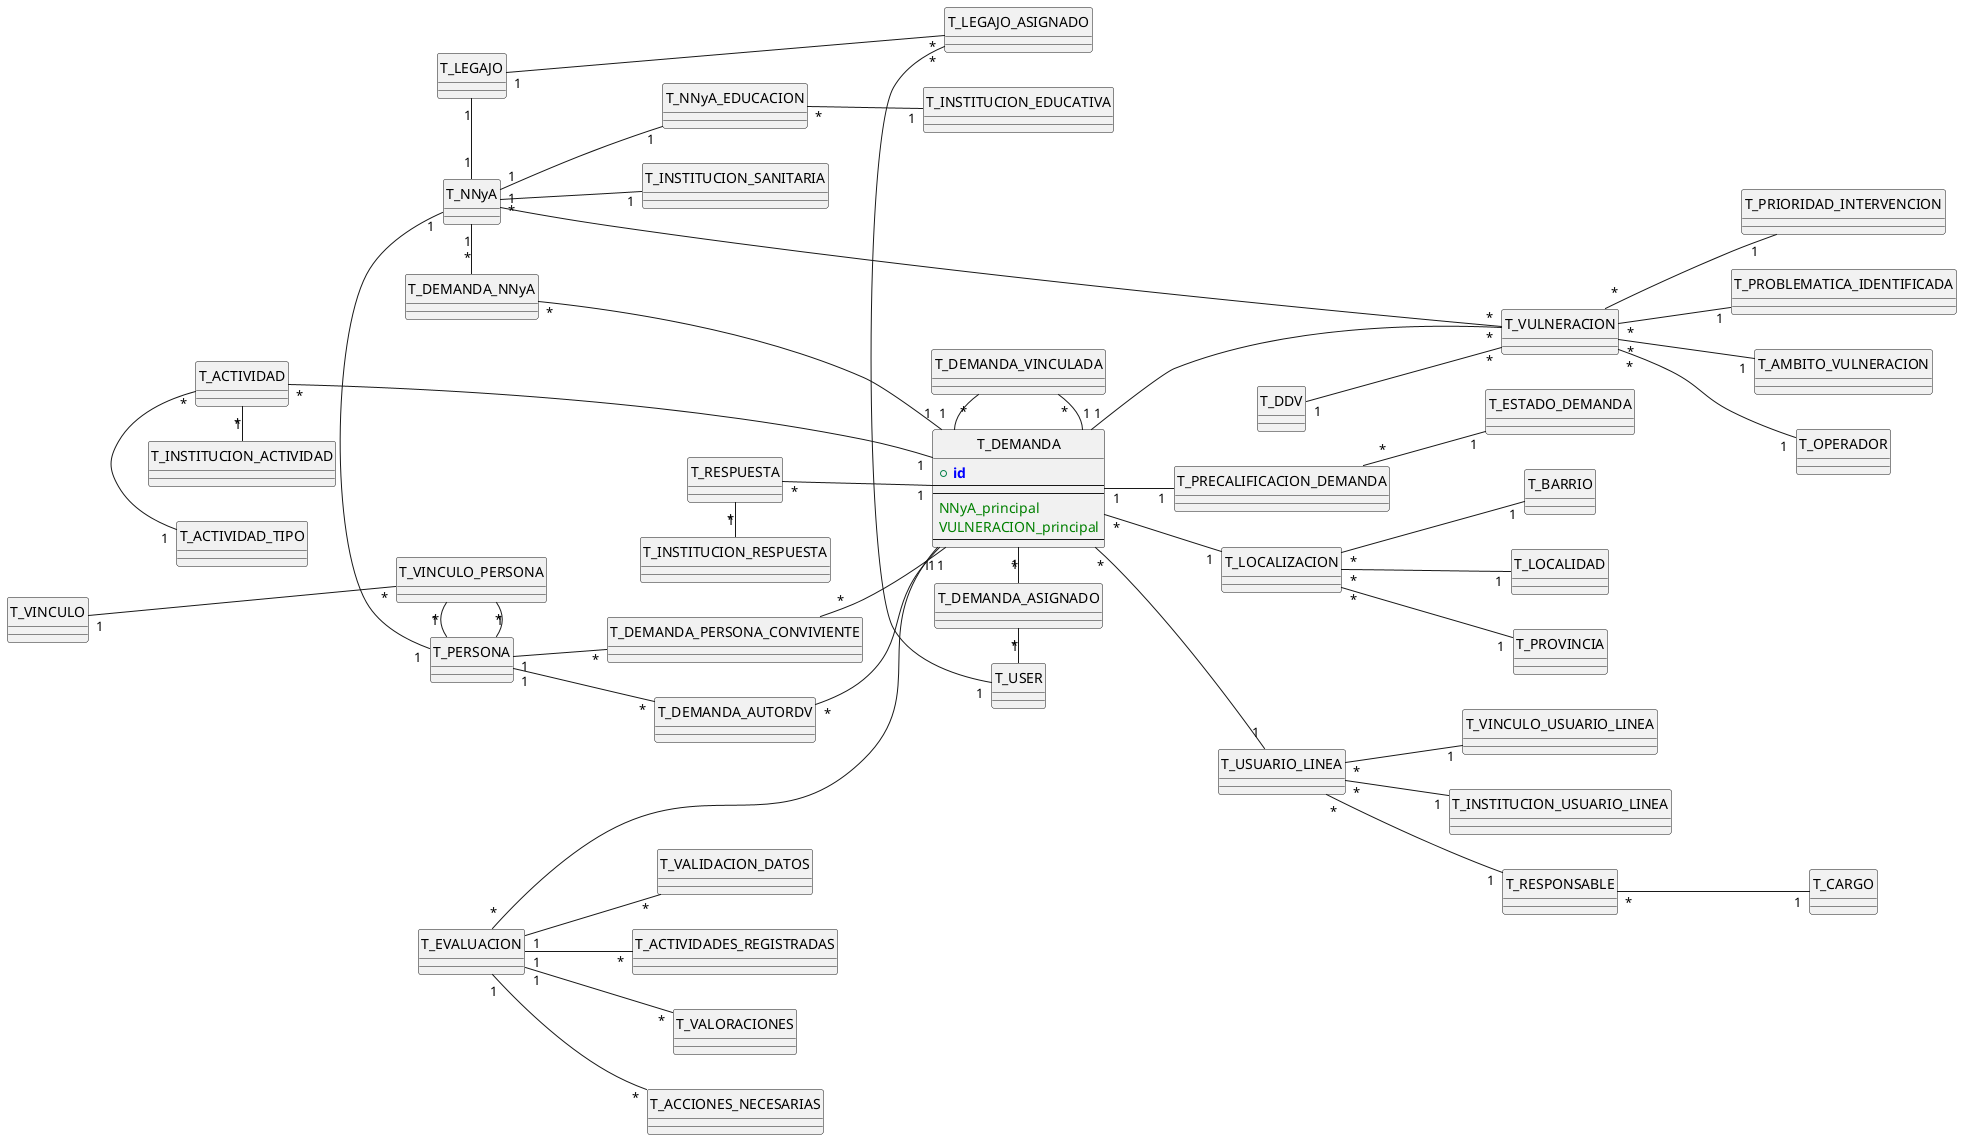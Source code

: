 "@startuml just_entities_relationship"

' !define ENTITY
!define PRIMARY_KEY(x) <b><color:blue>x</color></b>
!define FOREIGN_KEY(x) <color:green>x</color>

hide circle
left to right direction

' ---> T_DEMANDA parent relationship
entity T_DEMANDA {
    + PRIMARY_KEY(id)
    --
    --
    FOREIGN_KEY(NNyA_principal)
    FOREIGN_KEY(VULNERACION_principal)
    --
}
T_DEMANDA_ASIGNADO "*" - "1" T_USER
T_DEMANDA "1" - "*" T_DEMANDA_ASIGNADO
T_DEMANDA "1" -- "1" T_PRECALIFICACION_DEMANDA
T_PRECALIFICACION_DEMANDA "*" -- "1" T_ESTADO_DEMANDA

T_DEMANDA "*" -- "1" T_LOCALIZACION
T_LOCALIZACION "*" -- "1" T_BARRIO
T_LOCALIZACION "*" -- "1" T_LOCALIDAD
T_LOCALIZACION "*" -- "1" T_PROVINCIA

T_DEMANDA_NNyA "*" - "1" T_DEMANDA
T_NNyA "1" - "*" T_DEMANDA_NNyA

T_NNyA "1" -- "1" T_NNyA_EDUCACION
T_NNyA_EDUCACION "*" -- "1" T_INSTITUCION_EDUCATIVA
T_NNyA "*" -- "1" T_INSTITUCION_SANITARIA

T_NNyA "1" - "1" T_PERSONA

T_DEMANDA_PERSONA_CONVIVIENTE "*" -- "1" T_DEMANDA
T_PERSONA "1" -- "*" T_DEMANDA_PERSONA_CONVIVIENTE

T_VINCULO_PERSONA "*" - "1" T_PERSONA
T_VINCULO_PERSONA "*" - "1" T_PERSONA
T_VINCULO "1" --- "*" T_VINCULO_PERSONA

T_DEMANDA_AUTORDV "*" -- "1" T_DEMANDA
T_PERSONA "1" -- "*" T_DEMANDA_AUTORDV

T_DEMANDA "*" -- "1" T_USUARIO_LINEA
T_USUARIO_LINEA "*" -- "1" T_VINCULO_USUARIO_LINEA

T_USUARIO_LINEA "*" -- "1" T_INSTITUCION_USUARIO_LINEA

T_USUARIO_LINEA "*" -- "1" T_RESPONSABLE
T_RESPONSABLE "*" -- "1" T_CARGO

T_DEMANDA "1" --- "*" T_VULNERACION
T_DDV "1" -- "*" T_VULNERACION

T_VULNERACION "*" -- "1" T_PRIORIDAD_INTERVENCION
T_VULNERACION "*" -- "1" T_PROBLEMATICA_IDENTIFICADA
T_VULNERACION "*" -- "1" T_AMBITO_VULNERACION

T_VULNERACION "*" -- "1" T_OPERADOR
T_NNyA "1" -- "*" T_VULNERACION

T_ACTIVIDAD "*" ---- "1" T_DEMANDA
T_ACTIVIDAD "*" - "1" T_ACTIVIDAD_TIPO
T_ACTIVIDAD "*" - "1" T_INSTITUCION_ACTIVIDAD

T_RESPUESTA "*" -- "1" T_DEMANDA
T_RESPUESTA "*" - "1" T_INSTITUCION_RESPUESTA

T_DEMANDA_VINCULADA "*" - "1" T_DEMANDA
T_DEMANDA_VINCULADA "*" - "1" T_DEMANDA

T_EVALUACION "*" --- "1" T_DEMANDA
T_EVALUACION "1" -- "*" T_VALIDACION_DATOS
T_EVALUACION "1" -- "*" T_ACTIVIDADES_REGISTRADAS
T_EVALUACION "1" -- "*" T_VALORACIONES
T_EVALUACION "1" -- "*" T_ACCIONES_NECESARIAS

T_LEGAJO "1" - "1" T_NNyA

T_LEGAJO_ASIGNADO "*" - "1" T_USER
T_LEGAJO "1" - "*" T_LEGAJO_ASIGNADO


@enduml
